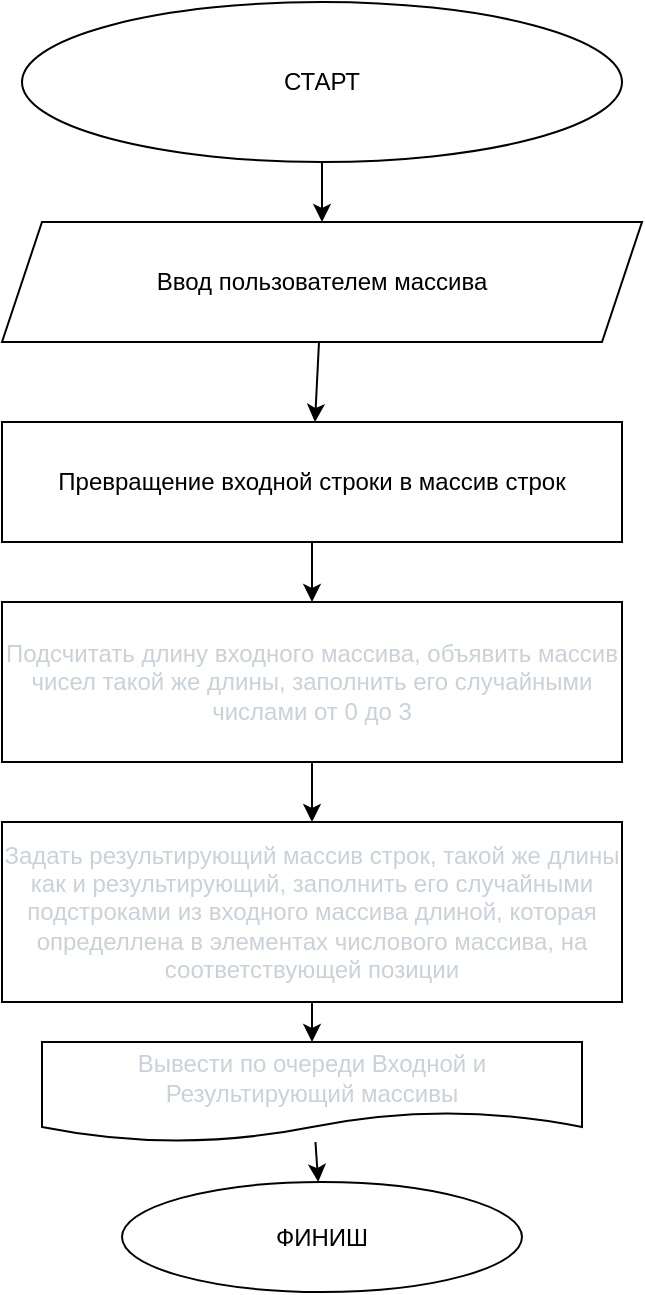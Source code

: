 <mxfile>
    <diagram id="OW2KdobcsspmairUVcm6" name="Страница 1">
        <mxGraphModel dx="682" dy="680" grid="1" gridSize="10" guides="1" tooltips="1" connect="1" arrows="1" fold="1" page="1" pageScale="1" pageWidth="827" pageHeight="1169" math="0" shadow="0">
            <root>
                <mxCell id="0"/>
                <mxCell id="1" parent="0"/>
                <mxCell id="4" value="" style="edgeStyle=none;html=1;" edge="1" parent="1" source="2" target="3">
                    <mxGeometry relative="1" as="geometry"/>
                </mxCell>
                <mxCell id="2" value="СТАРТ" style="ellipse;whiteSpace=wrap;html=1;" vertex="1" parent="1">
                    <mxGeometry x="180" y="20" width="300" height="80" as="geometry"/>
                </mxCell>
                <mxCell id="6" value="" style="edgeStyle=none;html=1;" edge="1" parent="1" source="3" target="5">
                    <mxGeometry relative="1" as="geometry"/>
                </mxCell>
                <mxCell id="3" value="Ввод пользователем массива" style="shape=parallelogram;perimeter=parallelogramPerimeter;whiteSpace=wrap;html=1;fixedSize=1;" vertex="1" parent="1">
                    <mxGeometry x="170" y="130" width="320" height="60" as="geometry"/>
                </mxCell>
                <mxCell id="8" value="" style="edgeStyle=none;html=1;" edge="1" parent="1" source="5" target="7">
                    <mxGeometry relative="1" as="geometry"/>
                </mxCell>
                <mxCell id="5" value="Превращение входной строки в массив строк" style="whiteSpace=wrap;html=1;" vertex="1" parent="1">
                    <mxGeometry x="170" y="230" width="310" height="60" as="geometry"/>
                </mxCell>
                <mxCell id="11" value="" style="edgeStyle=none;html=1;" edge="1" parent="1" source="7" target="10">
                    <mxGeometry relative="1" as="geometry"/>
                </mxCell>
                <mxCell id="7" value="&lt;span style=&quot;color: rgb(201 , 209 , 217)&quot;&gt;Подсчитать длину входного массива, объявить массив чисел такой же длины, заполнить его случайными числами от 0 до 3&lt;/span&gt;" style="whiteSpace=wrap;html=1;" vertex="1" parent="1">
                    <mxGeometry x="170" y="320" width="310" height="80" as="geometry"/>
                </mxCell>
                <mxCell id="14" value="" style="edgeStyle=none;html=1;" edge="1" parent="1" source="10" target="13">
                    <mxGeometry relative="1" as="geometry"/>
                </mxCell>
                <mxCell id="10" value="&lt;span style=&quot;color: rgb(201 , 209 , 217)&quot;&gt;Задать результирующий массив строк, такой же длины как и результирующий, заполнить его случайными подстроками из входного массива длиной, которая определлена в элементах числового массива, на соответствующей позиции&lt;/span&gt;" style="whiteSpace=wrap;html=1;" vertex="1" parent="1">
                    <mxGeometry x="170" y="430" width="310" height="90" as="geometry"/>
                </mxCell>
                <mxCell id="18" value="" style="edgeStyle=none;html=1;" edge="1" parent="1" source="13" target="17">
                    <mxGeometry relative="1" as="geometry"/>
                </mxCell>
                <mxCell id="13" value="&lt;span style=&quot;color: rgb(201 , 209 , 217) ; font-family: , , &amp;#34;sf mono&amp;#34; , &amp;#34;menlo&amp;#34; , &amp;#34;consolas&amp;#34; , &amp;#34;liberation mono&amp;#34; , monospace&quot;&gt;Вывести по очереди Входной и Результирующий массивы&lt;/span&gt;" style="shape=document;whiteSpace=wrap;html=1;boundedLbl=1;" vertex="1" parent="1">
                    <mxGeometry x="190" y="540" width="270" height="50" as="geometry"/>
                </mxCell>
                <mxCell id="17" value="ФИНИШ" style="ellipse;whiteSpace=wrap;html=1;" vertex="1" parent="1">
                    <mxGeometry x="230" y="610" width="200" height="55" as="geometry"/>
                </mxCell>
            </root>
        </mxGraphModel>
    </diagram>
</mxfile>